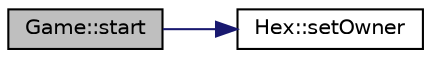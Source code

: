 digraph "Game::start"
{
 // LATEX_PDF_SIZE
  edge [fontname="Helvetica",fontsize="10",labelfontname="Helvetica",labelfontsize="10"];
  node [fontname="Helvetica",fontsize="10",shape=record];
  rankdir="LR";
  Node36 [label="Game::start",height=0.2,width=0.4,color="black", fillcolor="grey75", style="filled", fontcolor="black",tooltip="cette methode commence la simulation avec la creation du HexBoard , place les mailles hecagonales et ..."];
  Node36 -> Node37 [color="midnightblue",fontsize="10",style="solid",fontname="Helvetica"];
  Node37 [label="Hex::setOwner",height=0.2,width=0.4,color="black", fillcolor="white", style="filled",URL="$class_hex.html#ace642e24e5b74836e6c89ba4bbcf5b11",tooltip=" "];
}
